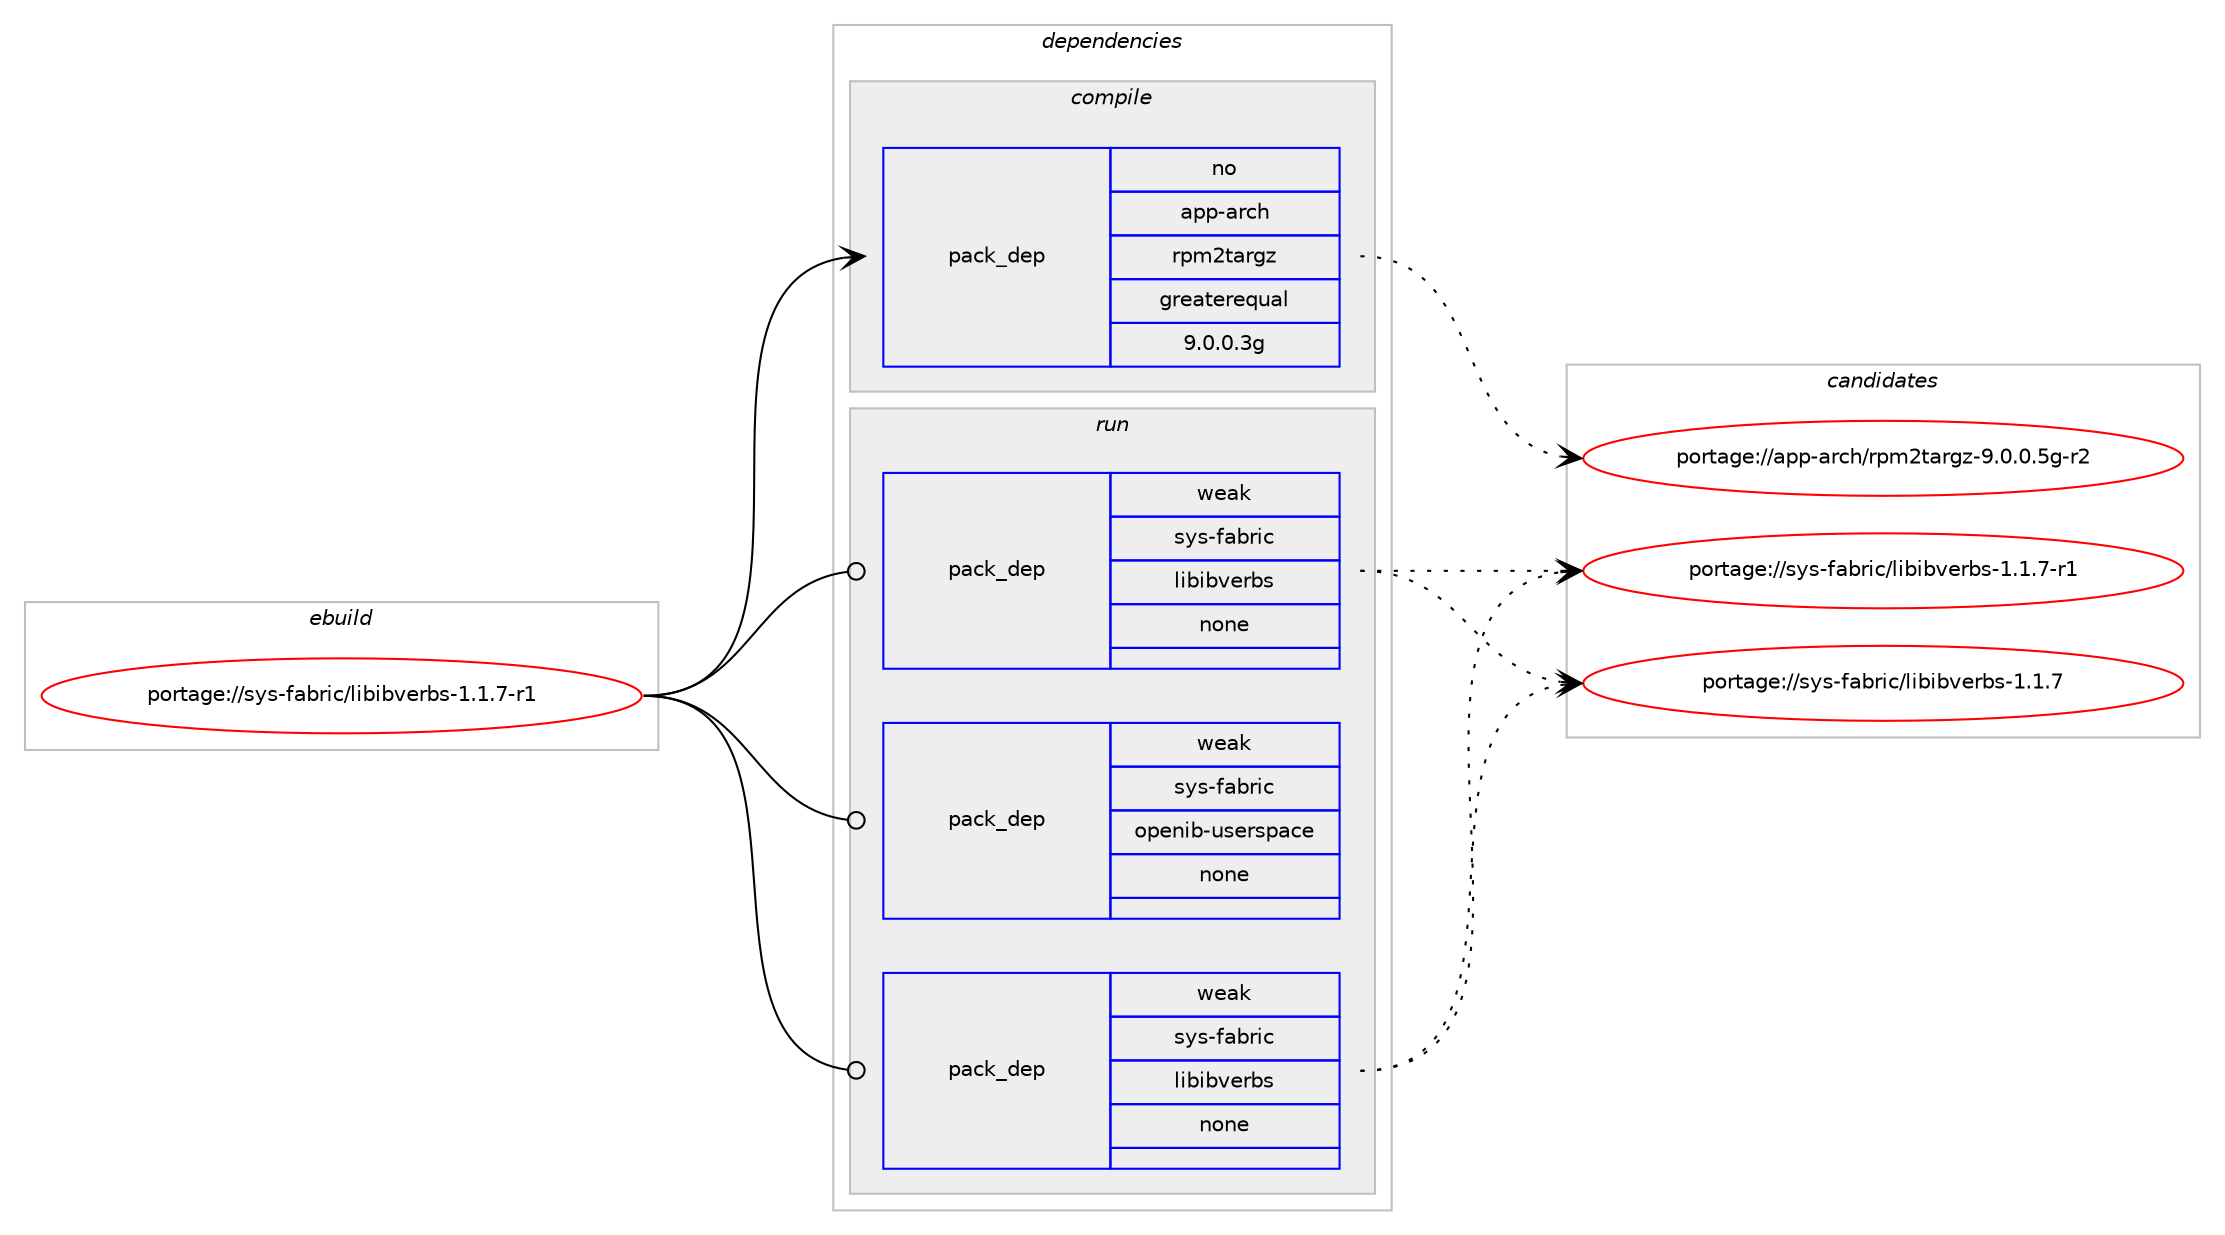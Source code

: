 digraph prolog {

# *************
# Graph options
# *************

newrank=true;
concentrate=true;
compound=true;
graph [rankdir=LR,fontname=Helvetica,fontsize=10,ranksep=1.5];#, ranksep=2.5, nodesep=0.2];
edge  [arrowhead=vee];
node  [fontname=Helvetica,fontsize=10];

# **********
# The ebuild
# **********

subgraph cluster_leftcol {
color=gray;
rank=same;
label=<<i>ebuild</i>>;
id [label="portage://sys-fabric/libibverbs-1.1.7-r1", color=red, width=4, href="../sys-fabric/libibverbs-1.1.7-r1.svg"];
}

# ****************
# The dependencies
# ****************

subgraph cluster_midcol {
color=gray;
label=<<i>dependencies</i>>;
subgraph cluster_compile {
fillcolor="#eeeeee";
style=filled;
label=<<i>compile</i>>;
subgraph pack3184 {
dependency3810 [label=<<TABLE BORDER="0" CELLBORDER="1" CELLSPACING="0" CELLPADDING="4" WIDTH="220"><TR><TD ROWSPAN="6" CELLPADDING="30">pack_dep</TD></TR><TR><TD WIDTH="110">no</TD></TR><TR><TD>app-arch</TD></TR><TR><TD>rpm2targz</TD></TR><TR><TD>greaterequal</TD></TR><TR><TD>9.0.0.3g</TD></TR></TABLE>>, shape=none, color=blue];
}
id:e -> dependency3810:w [weight=20,style="solid",arrowhead="vee"];
}
subgraph cluster_compileandrun {
fillcolor="#eeeeee";
style=filled;
label=<<i>compile and run</i>>;
}
subgraph cluster_run {
fillcolor="#eeeeee";
style=filled;
label=<<i>run</i>>;
subgraph pack3185 {
dependency3811 [label=<<TABLE BORDER="0" CELLBORDER="1" CELLSPACING="0" CELLPADDING="4" WIDTH="220"><TR><TD ROWSPAN="6" CELLPADDING="30">pack_dep</TD></TR><TR><TD WIDTH="110">weak</TD></TR><TR><TD>sys-fabric</TD></TR><TR><TD>libibverbs</TD></TR><TR><TD>none</TD></TR><TR><TD></TD></TR></TABLE>>, shape=none, color=blue];
}
id:e -> dependency3811:w [weight=20,style="solid",arrowhead="odot"];
subgraph pack3186 {
dependency3812 [label=<<TABLE BORDER="0" CELLBORDER="1" CELLSPACING="0" CELLPADDING="4" WIDTH="220"><TR><TD ROWSPAN="6" CELLPADDING="30">pack_dep</TD></TR><TR><TD WIDTH="110">weak</TD></TR><TR><TD>sys-fabric</TD></TR><TR><TD>libibverbs</TD></TR><TR><TD>none</TD></TR><TR><TD></TD></TR></TABLE>>, shape=none, color=blue];
}
id:e -> dependency3812:w [weight=20,style="solid",arrowhead="odot"];
subgraph pack3187 {
dependency3813 [label=<<TABLE BORDER="0" CELLBORDER="1" CELLSPACING="0" CELLPADDING="4" WIDTH="220"><TR><TD ROWSPAN="6" CELLPADDING="30">pack_dep</TD></TR><TR><TD WIDTH="110">weak</TD></TR><TR><TD>sys-fabric</TD></TR><TR><TD>openib-userspace</TD></TR><TR><TD>none</TD></TR><TR><TD></TD></TR></TABLE>>, shape=none, color=blue];
}
id:e -> dependency3813:w [weight=20,style="solid",arrowhead="odot"];
}
}

# **************
# The candidates
# **************

subgraph cluster_choices {
rank=same;
color=gray;
label=<<i>candidates</i>>;

subgraph choice3184 {
color=black;
nodesep=1;
choice9711211245971149910447114112109501169711410312245574648464846531034511450 [label="portage://app-arch/rpm2targz-9.0.0.5g-r2", color=red, width=4,href="../app-arch/rpm2targz-9.0.0.5g-r2.svg"];
dependency3810:e -> choice9711211245971149910447114112109501169711410312245574648464846531034511450:w [style=dotted,weight="100"];
}
subgraph choice3185 {
color=black;
nodesep=1;
choice11512111545102979811410599471081059810598118101114981154549464946554511449 [label="portage://sys-fabric/libibverbs-1.1.7-r1", color=red, width=4,href="../sys-fabric/libibverbs-1.1.7-r1.svg"];
choice1151211154510297981141059947108105981059811810111498115454946494655 [label="portage://sys-fabric/libibverbs-1.1.7", color=red, width=4,href="../sys-fabric/libibverbs-1.1.7.svg"];
dependency3811:e -> choice11512111545102979811410599471081059810598118101114981154549464946554511449:w [style=dotted,weight="100"];
dependency3811:e -> choice1151211154510297981141059947108105981059811810111498115454946494655:w [style=dotted,weight="100"];
}
subgraph choice3186 {
color=black;
nodesep=1;
choice11512111545102979811410599471081059810598118101114981154549464946554511449 [label="portage://sys-fabric/libibverbs-1.1.7-r1", color=red, width=4,href="../sys-fabric/libibverbs-1.1.7-r1.svg"];
choice1151211154510297981141059947108105981059811810111498115454946494655 [label="portage://sys-fabric/libibverbs-1.1.7", color=red, width=4,href="../sys-fabric/libibverbs-1.1.7.svg"];
dependency3812:e -> choice11512111545102979811410599471081059810598118101114981154549464946554511449:w [style=dotted,weight="100"];
dependency3812:e -> choice1151211154510297981141059947108105981059811810111498115454946494655:w [style=dotted,weight="100"];
}
subgraph choice3187 {
color=black;
nodesep=1;
}
}

}
